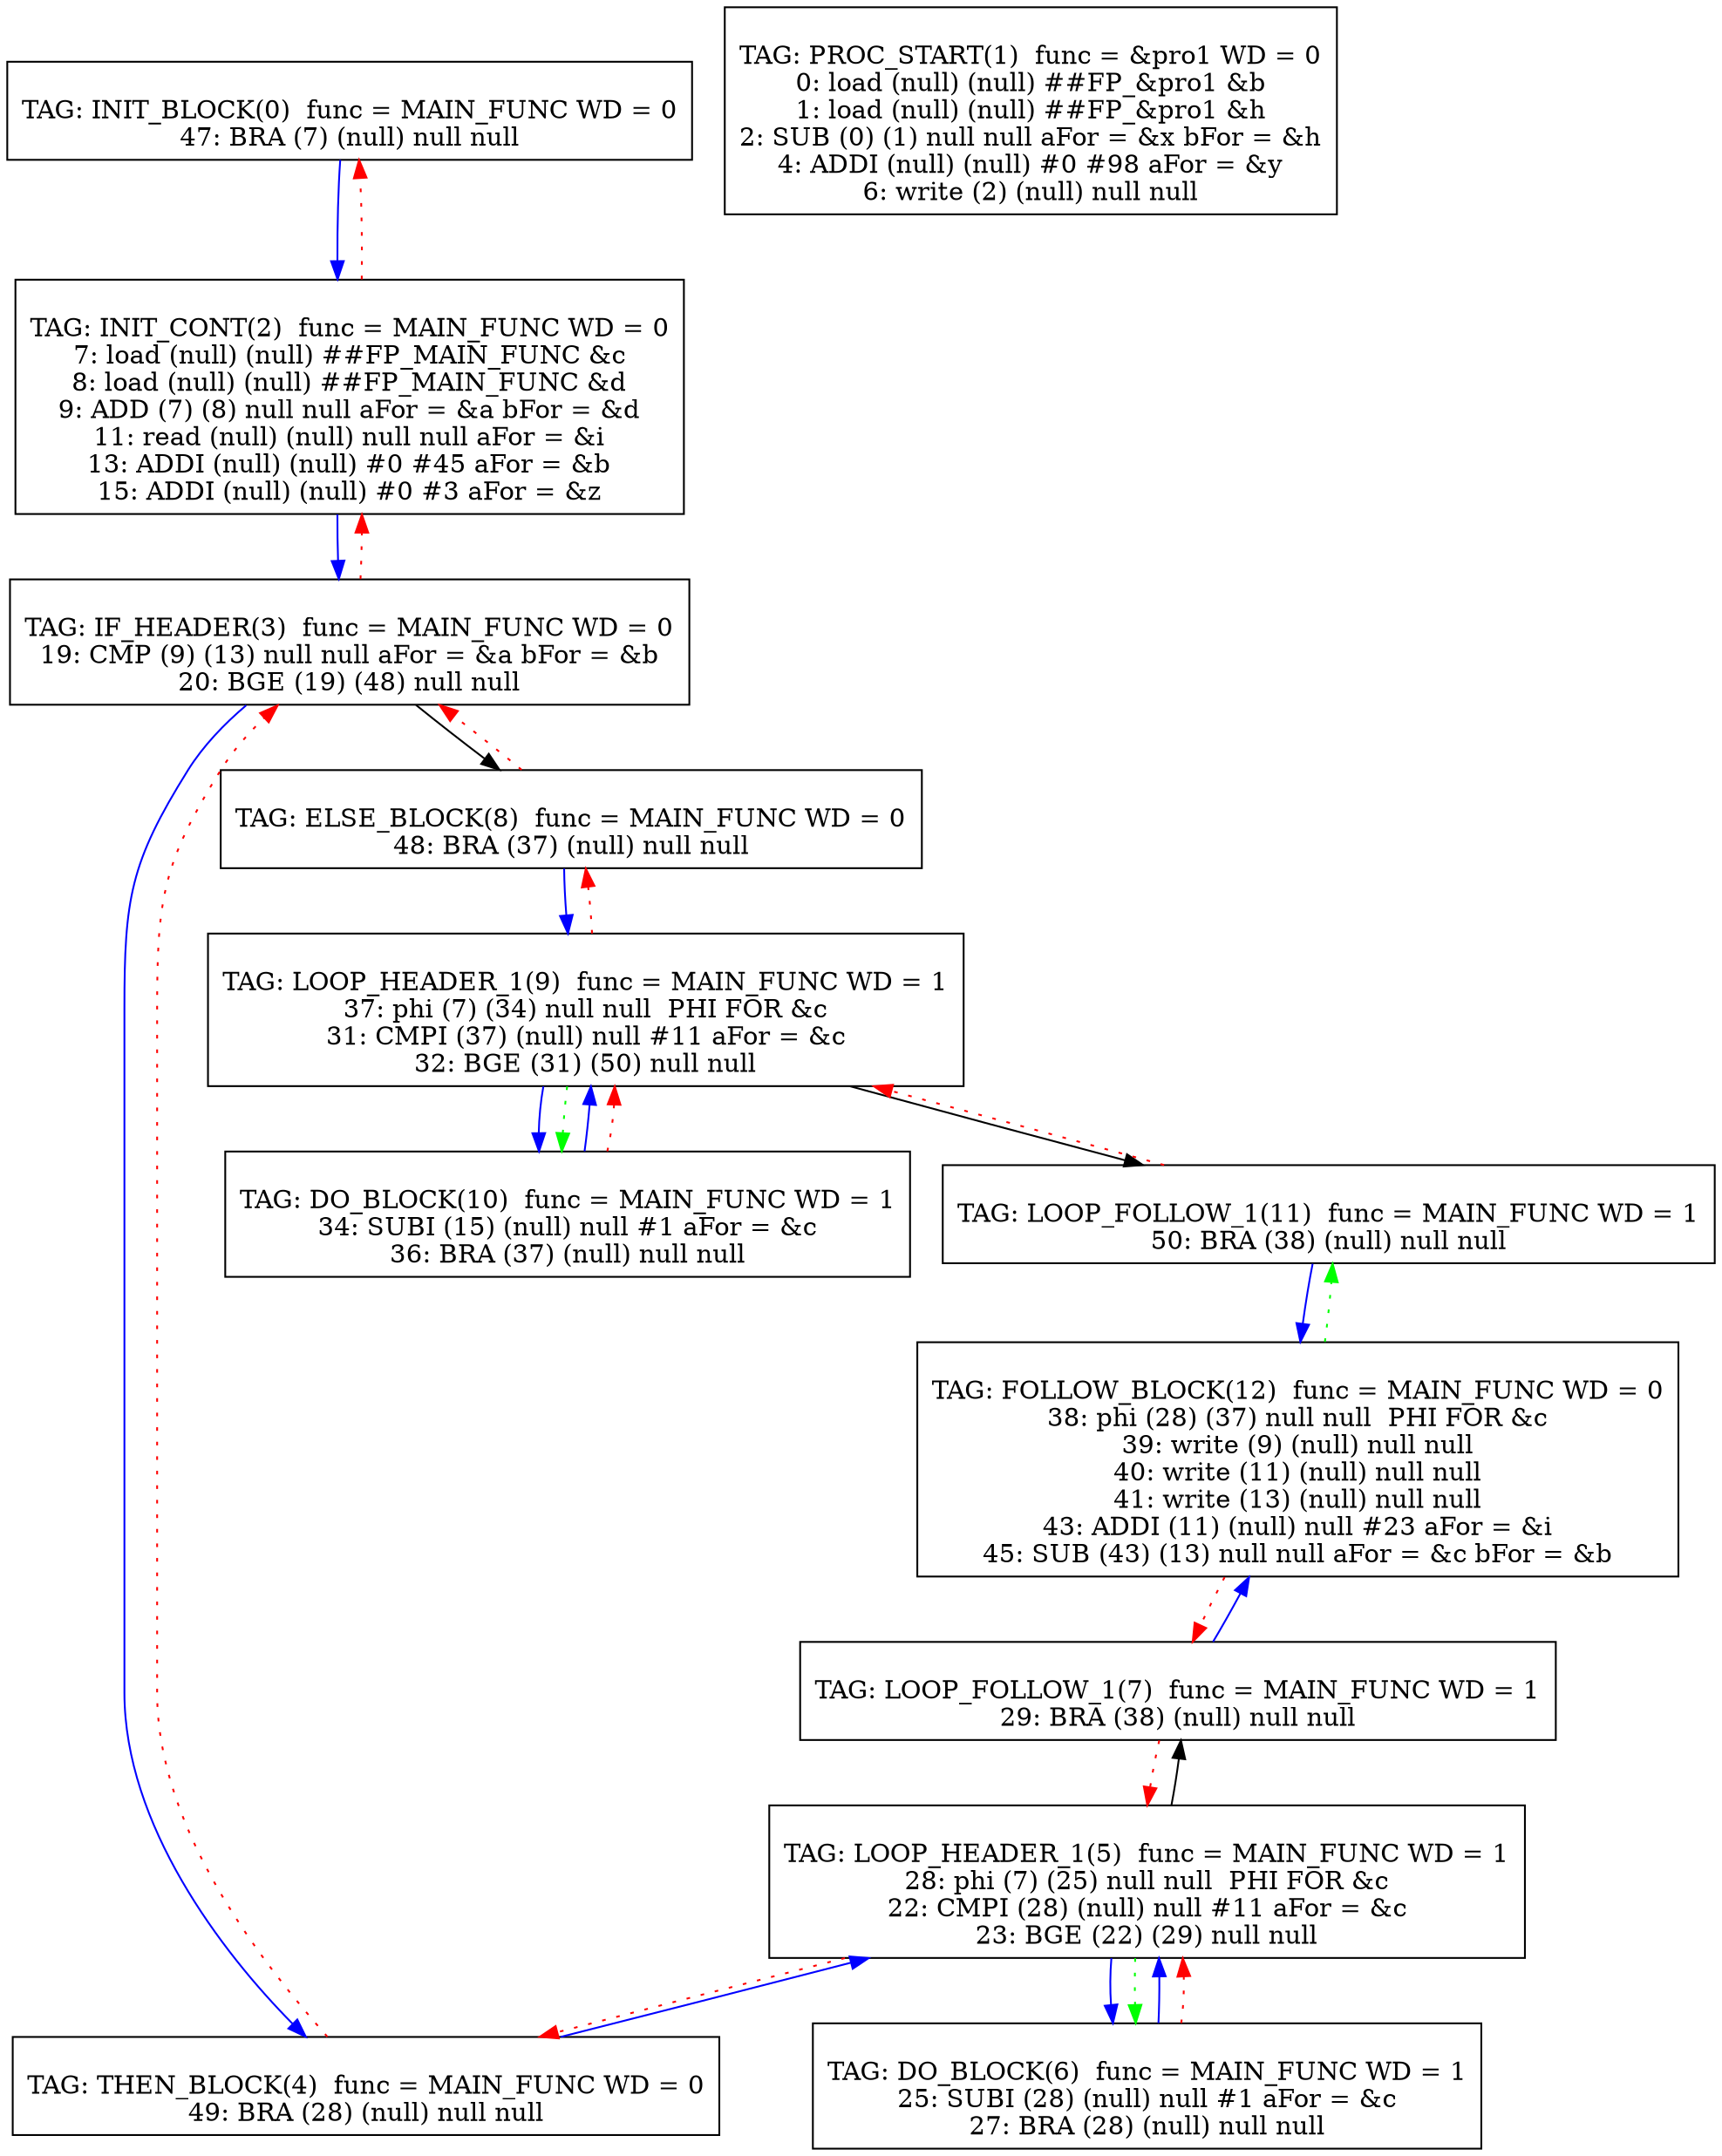 digraph {
0[label="
TAG: INIT_BLOCK(0)  func = MAIN_FUNC WD = 0
47: BRA (7) (null) null null
"];
0[shape=box];
0 -> 2[color=blue]
1[label="
TAG: PROC_START(1)  func = &pro1 WD = 0
0: load (null) (null) ##FP_&pro1 &b
1: load (null) (null) ##FP_&pro1 &h
2: SUB (0) (1) null null aFor = &x bFor = &h
4: ADDI (null) (null) #0 #98 aFor = &y
6: write (2) (null) null null
"];
1[shape=box];
2[label="
TAG: INIT_CONT(2)  func = MAIN_FUNC WD = 0
7: load (null) (null) ##FP_MAIN_FUNC &c
8: load (null) (null) ##FP_MAIN_FUNC &d
9: ADD (7) (8) null null aFor = &a bFor = &d
11: read (null) (null) null null aFor = &i
13: ADDI (null) (null) #0 #45 aFor = &b
15: ADDI (null) (null) #0 #3 aFor = &z
"];
2[shape=box];
2 -> 3[color=blue]
2 -> 0[color=red][style=dotted]
3[label="
TAG: IF_HEADER(3)  func = MAIN_FUNC WD = 0
19: CMP (9) (13) null null aFor = &a bFor = &b
20: BGE (19) (48) null null
"];
3[shape=box];
3 -> 4[color=blue]
3 -> 8[color=black]
3 -> 2[color=red][style=dotted]
4[label="
TAG: THEN_BLOCK(4)  func = MAIN_FUNC WD = 0
49: BRA (28) (null) null null
"];
4[shape=box];
4 -> 5[color=blue]
4 -> 3[color=red][style=dotted]
5[label="
TAG: LOOP_HEADER_1(5)  func = MAIN_FUNC WD = 1
28: phi (7) (25) null null  PHI FOR &c
22: CMPI (28) (null) null #11 aFor = &c
23: BGE (22) (29) null null
"];
5[shape=box];
5 -> 6[color=blue]
5 -> 7[color=black]
5 -> 4[color=red][style=dotted]
5 -> 6[color=green][style=dotted]
6[label="
TAG: DO_BLOCK(6)  func = MAIN_FUNC WD = 1
25: SUBI (28) (null) null #1 aFor = &c
27: BRA (28) (null) null null
"];
6[shape=box];
6 -> 5[color=blue]
6 -> 5[color=red][style=dotted]
7[label="
TAG: LOOP_FOLLOW_1(7)  func = MAIN_FUNC WD = 1
29: BRA (38) (null) null null
"];
7[shape=box];
7 -> 12[color=blue]
7 -> 5[color=red][style=dotted]
8[label="
TAG: ELSE_BLOCK(8)  func = MAIN_FUNC WD = 0
48: BRA (37) (null) null null
"];
8[shape=box];
8 -> 9[color=blue]
8 -> 3[color=red][style=dotted]
9[label="
TAG: LOOP_HEADER_1(9)  func = MAIN_FUNC WD = 1
37: phi (7) (34) null null  PHI FOR &c
31: CMPI (37) (null) null #11 aFor = &c
32: BGE (31) (50) null null
"];
9[shape=box];
9 -> 10[color=blue]
9 -> 11[color=black]
9 -> 8[color=red][style=dotted]
9 -> 10[color=green][style=dotted]
10[label="
TAG: DO_BLOCK(10)  func = MAIN_FUNC WD = 1
34: SUBI (15) (null) null #1 aFor = &c
36: BRA (37) (null) null null
"];
10[shape=box];
10 -> 9[color=blue]
10 -> 9[color=red][style=dotted]
11[label="
TAG: LOOP_FOLLOW_1(11)  func = MAIN_FUNC WD = 1
50: BRA (38) (null) null null
"];
11[shape=box];
11 -> 12[color=blue]
11 -> 9[color=red][style=dotted]
12[label="
TAG: FOLLOW_BLOCK(12)  func = MAIN_FUNC WD = 0
38: phi (28) (37) null null  PHI FOR &c
39: write (9) (null) null null
40: write (11) (null) null null
41: write (13) (null) null null
43: ADDI (11) (null) null #23 aFor = &i
45: SUB (43) (13) null null aFor = &c bFor = &b
"];
12[shape=box];
12 -> 7[color=red][style=dotted]
12 -> 11[color=green][style=dotted]
}